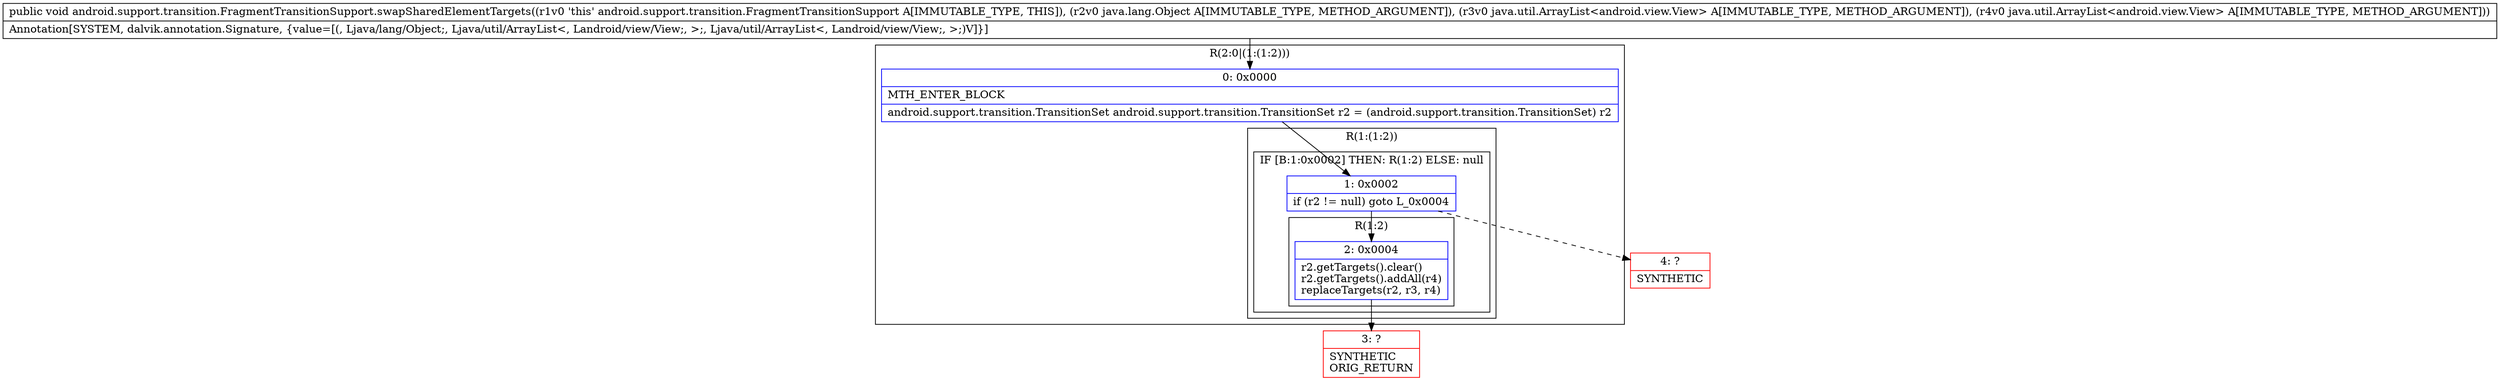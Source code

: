 digraph "CFG forandroid.support.transition.FragmentTransitionSupport.swapSharedElementTargets(Ljava\/lang\/Object;Ljava\/util\/ArrayList;Ljava\/util\/ArrayList;)V" {
subgraph cluster_Region_812683879 {
label = "R(2:0|(1:(1:2)))";
node [shape=record,color=blue];
Node_0 [shape=record,label="{0\:\ 0x0000|MTH_ENTER_BLOCK\l|android.support.transition.TransitionSet android.support.transition.TransitionSet r2 = (android.support.transition.TransitionSet) r2\l}"];
subgraph cluster_Region_1118199231 {
label = "R(1:(1:2))";
node [shape=record,color=blue];
subgraph cluster_IfRegion_1990939746 {
label = "IF [B:1:0x0002] THEN: R(1:2) ELSE: null";
node [shape=record,color=blue];
Node_1 [shape=record,label="{1\:\ 0x0002|if (r2 != null) goto L_0x0004\l}"];
subgraph cluster_Region_238218703 {
label = "R(1:2)";
node [shape=record,color=blue];
Node_2 [shape=record,label="{2\:\ 0x0004|r2.getTargets().clear()\lr2.getTargets().addAll(r4)\lreplaceTargets(r2, r3, r4)\l}"];
}
}
}
}
Node_3 [shape=record,color=red,label="{3\:\ ?|SYNTHETIC\lORIG_RETURN\l}"];
Node_4 [shape=record,color=red,label="{4\:\ ?|SYNTHETIC\l}"];
MethodNode[shape=record,label="{public void android.support.transition.FragmentTransitionSupport.swapSharedElementTargets((r1v0 'this' android.support.transition.FragmentTransitionSupport A[IMMUTABLE_TYPE, THIS]), (r2v0 java.lang.Object A[IMMUTABLE_TYPE, METHOD_ARGUMENT]), (r3v0 java.util.ArrayList\<android.view.View\> A[IMMUTABLE_TYPE, METHOD_ARGUMENT]), (r4v0 java.util.ArrayList\<android.view.View\> A[IMMUTABLE_TYPE, METHOD_ARGUMENT]))  | Annotation[SYSTEM, dalvik.annotation.Signature, \{value=[(, Ljava\/lang\/Object;, Ljava\/util\/ArrayList\<, Landroid\/view\/View;, \>;, Ljava\/util\/ArrayList\<, Landroid\/view\/View;, \>;)V]\}]\l}"];
MethodNode -> Node_0;
Node_0 -> Node_1;
Node_1 -> Node_2;
Node_1 -> Node_4[style=dashed];
Node_2 -> Node_3;
}

